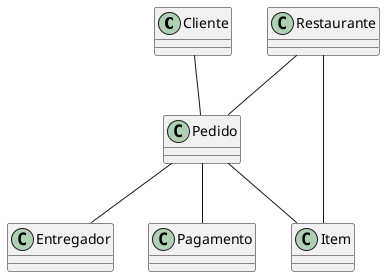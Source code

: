 @startuml FastDelivery_DiagramaClasses

class Cliente {
  
}

class Restaurante {
  
}

class Pedido {
  
  
}

class Entregador {
  
}

class Pagamento {
  
}

' Relacionamentos
Cliente  --  Pedido
Restaurante  --  Pedido
Pedido  --  Item
Pedido  --  Pagamento
Pedido  --  Entregador
Restaurante  --  Item

@enduml